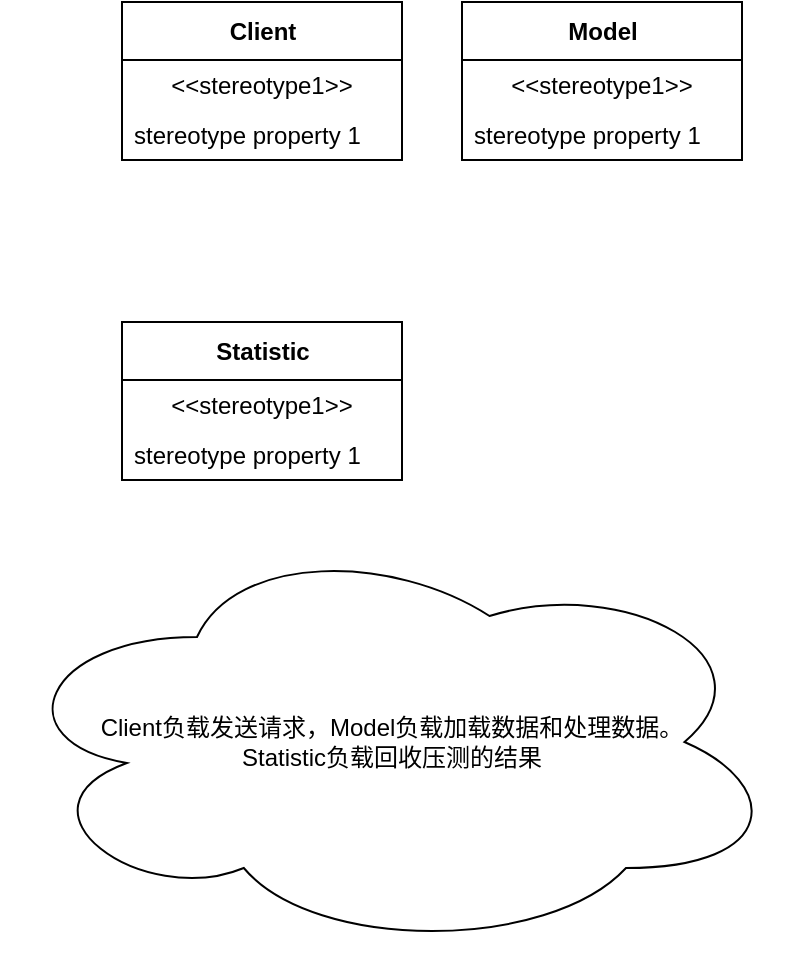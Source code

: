 <mxfile>
    <diagram id="ql4HoU2i8nfZ4x4Fctsf" name="类图">
        <mxGraphModel dx="882" dy="566" grid="1" gridSize="10" guides="1" tooltips="1" connect="1" arrows="1" fold="1" page="1" pageScale="1" pageWidth="827" pageHeight="1169" math="0" shadow="0">
            <root>
                <mxCell id="0"/>
                <mxCell id="1" parent="0"/>
                <mxCell id="2" value="Client" style="swimlane;fontStyle=1;align=center;verticalAlign=middle;childLayout=stackLayout;horizontal=1;startSize=29;horizontalStack=0;resizeParent=1;resizeParentMax=0;resizeLast=0;collapsible=0;marginBottom=0;html=1;" parent="1" vertex="1">
                    <mxGeometry x="110" y="110" width="140" height="79" as="geometry"/>
                </mxCell>
                <mxCell id="3" value="&amp;lt;&amp;lt;stereotype1&amp;gt;&amp;gt;" style="text;html=1;strokeColor=none;fillColor=none;align=center;verticalAlign=middle;spacingLeft=4;spacingRight=4;overflow=hidden;rotatable=0;points=[[0,0.5],[1,0.5]];portConstraint=eastwest;" parent="2" vertex="1">
                    <mxGeometry y="29" width="140" height="25" as="geometry"/>
                </mxCell>
                <mxCell id="4" value="stereotype property 1" style="text;html=1;strokeColor=none;fillColor=none;align=left;verticalAlign=middle;spacingLeft=4;spacingRight=4;overflow=hidden;rotatable=0;points=[[0,0.5],[1,0.5]];portConstraint=eastwest;" parent="2" vertex="1">
                    <mxGeometry y="54" width="140" height="25" as="geometry"/>
                </mxCell>
                <mxCell id="5" value="Model" style="swimlane;fontStyle=1;align=center;verticalAlign=middle;childLayout=stackLayout;horizontal=1;startSize=29;horizontalStack=0;resizeParent=1;resizeParentMax=0;resizeLast=0;collapsible=0;marginBottom=0;html=1;" parent="1" vertex="1">
                    <mxGeometry x="280" y="110" width="140" height="79" as="geometry"/>
                </mxCell>
                <mxCell id="6" value="&amp;lt;&amp;lt;stereotype1&amp;gt;&amp;gt;" style="text;html=1;strokeColor=none;fillColor=none;align=center;verticalAlign=middle;spacingLeft=4;spacingRight=4;overflow=hidden;rotatable=0;points=[[0,0.5],[1,0.5]];portConstraint=eastwest;" parent="5" vertex="1">
                    <mxGeometry y="29" width="140" height="25" as="geometry"/>
                </mxCell>
                <mxCell id="7" value="stereotype property 1" style="text;html=1;strokeColor=none;fillColor=none;align=left;verticalAlign=middle;spacingLeft=4;spacingRight=4;overflow=hidden;rotatable=0;points=[[0,0.5],[1,0.5]];portConstraint=eastwest;" parent="5" vertex="1">
                    <mxGeometry y="54" width="140" height="25" as="geometry"/>
                </mxCell>
                <mxCell id="8" value="Statistic" style="swimlane;fontStyle=1;align=center;verticalAlign=middle;childLayout=stackLayout;horizontal=1;startSize=29;horizontalStack=0;resizeParent=1;resizeParentMax=0;resizeLast=0;collapsible=0;marginBottom=0;html=1;" parent="1" vertex="1">
                    <mxGeometry x="110" y="270" width="140" height="79" as="geometry"/>
                </mxCell>
                <mxCell id="9" value="&amp;lt;&amp;lt;stereotype1&amp;gt;&amp;gt;" style="text;html=1;strokeColor=none;fillColor=none;align=center;verticalAlign=middle;spacingLeft=4;spacingRight=4;overflow=hidden;rotatable=0;points=[[0,0.5],[1,0.5]];portConstraint=eastwest;" parent="8" vertex="1">
                    <mxGeometry y="29" width="140" height="25" as="geometry"/>
                </mxCell>
                <mxCell id="10" value="stereotype property 1" style="text;html=1;strokeColor=none;fillColor=none;align=left;verticalAlign=middle;spacingLeft=4;spacingRight=4;overflow=hidden;rotatable=0;points=[[0,0.5],[1,0.5]];portConstraint=eastwest;" parent="8" vertex="1">
                    <mxGeometry y="54" width="140" height="25" as="geometry"/>
                </mxCell>
                <mxCell id="11" value="Client负载发送请求，Model负载加载数据和处理数据。&lt;br&gt;Statistic负载回收压测的结果" style="ellipse;shape=cloud;whiteSpace=wrap;html=1;" parent="1" vertex="1">
                    <mxGeometry x="50" y="375" width="390" height="210" as="geometry"/>
                </mxCell>
            </root>
        </mxGraphModel>
    </diagram>
    <diagram id="u_vaCxEH02Owi8gTt20L" name="压测流程">
        <mxGraphModel dx="882" dy="566" grid="1" gridSize="10" guides="1" tooltips="1" connect="1" arrows="1" fold="1" page="1" pageScale="1" pageWidth="827" pageHeight="1169" math="0" shadow="0">
            <root>
                <mxCell id="0"/>
                <mxCell id="1" parent="0"/>
                <mxCell id="0iAFOIDJW84VXlxEpDTX-5" value="" style="edgeStyle=none;html=1;" edge="1" parent="1" source="0iAFOIDJW84VXlxEpDTX-1" target="0iAFOIDJW84VXlxEpDTX-4">
                    <mxGeometry relative="1" as="geometry"/>
                </mxCell>
                <mxCell id="0iAFOIDJW84VXlxEpDTX-1" value="开始" style="rounded=1;whiteSpace=wrap;html=1;" vertex="1" parent="1">
                    <mxGeometry x="270" y="70" width="80" height="40" as="geometry"/>
                </mxCell>
                <mxCell id="0iAFOIDJW84VXlxEpDTX-7" value="" style="edgeStyle=none;html=1;" edge="1" parent="1" source="0iAFOIDJW84VXlxEpDTX-4" target="0iAFOIDJW84VXlxEpDTX-6">
                    <mxGeometry relative="1" as="geometry"/>
                </mxCell>
                <mxCell id="0iAFOIDJW84VXlxEpDTX-4" value="加载数据" style="rounded=1;whiteSpace=wrap;html=1;" vertex="1" parent="1">
                    <mxGeometry x="270" y="140" width="80" height="40" as="geometry"/>
                </mxCell>
                <mxCell id="0iAFOIDJW84VXlxEpDTX-9" value="" style="edgeStyle=none;html=1;" edge="1" parent="1" source="0iAFOIDJW84VXlxEpDTX-6" target="0iAFOIDJW84VXlxEpDTX-8">
                    <mxGeometry relative="1" as="geometry"/>
                </mxCell>
                <mxCell id="0iAFOIDJW84VXlxEpDTX-6" value="执行请求" style="rounded=1;whiteSpace=wrap;html=1;" vertex="1" parent="1">
                    <mxGeometry x="270" y="210" width="80" height="40" as="geometry"/>
                </mxCell>
                <mxCell id="0iAFOIDJW84VXlxEpDTX-11" value="" style="edgeStyle=none;html=1;" edge="1" parent="1" source="0iAFOIDJW84VXlxEpDTX-8" target="0iAFOIDJW84VXlxEpDTX-10">
                    <mxGeometry relative="1" as="geometry"/>
                </mxCell>
                <mxCell id="0iAFOIDJW84VXlxEpDTX-8" value="收集请求的结果" style="rounded=1;whiteSpace=wrap;html=1;" vertex="1" parent="1">
                    <mxGeometry x="270" y="280" width="80" height="40" as="geometry"/>
                </mxCell>
                <mxCell id="0iAFOIDJW84VXlxEpDTX-13" value="" style="edgeStyle=none;html=1;" edge="1" parent="1" source="0iAFOIDJW84VXlxEpDTX-10" target="0iAFOIDJW84VXlxEpDTX-12">
                    <mxGeometry relative="1" as="geometry"/>
                </mxCell>
                <mxCell id="0iAFOIDJW84VXlxEpDTX-10" value="计算统计指标" style="rounded=1;whiteSpace=wrap;html=1;" vertex="1" parent="1">
                    <mxGeometry x="270" y="350" width="80" height="40" as="geometry"/>
                </mxCell>
                <mxCell id="0iAFOIDJW84VXlxEpDTX-12" value="结束" style="rounded=1;whiteSpace=wrap;html=1;" vertex="1" parent="1">
                    <mxGeometry x="270" y="420" width="80" height="40" as="geometry"/>
                </mxCell>
            </root>
        </mxGraphModel>
    </diagram>
</mxfile>